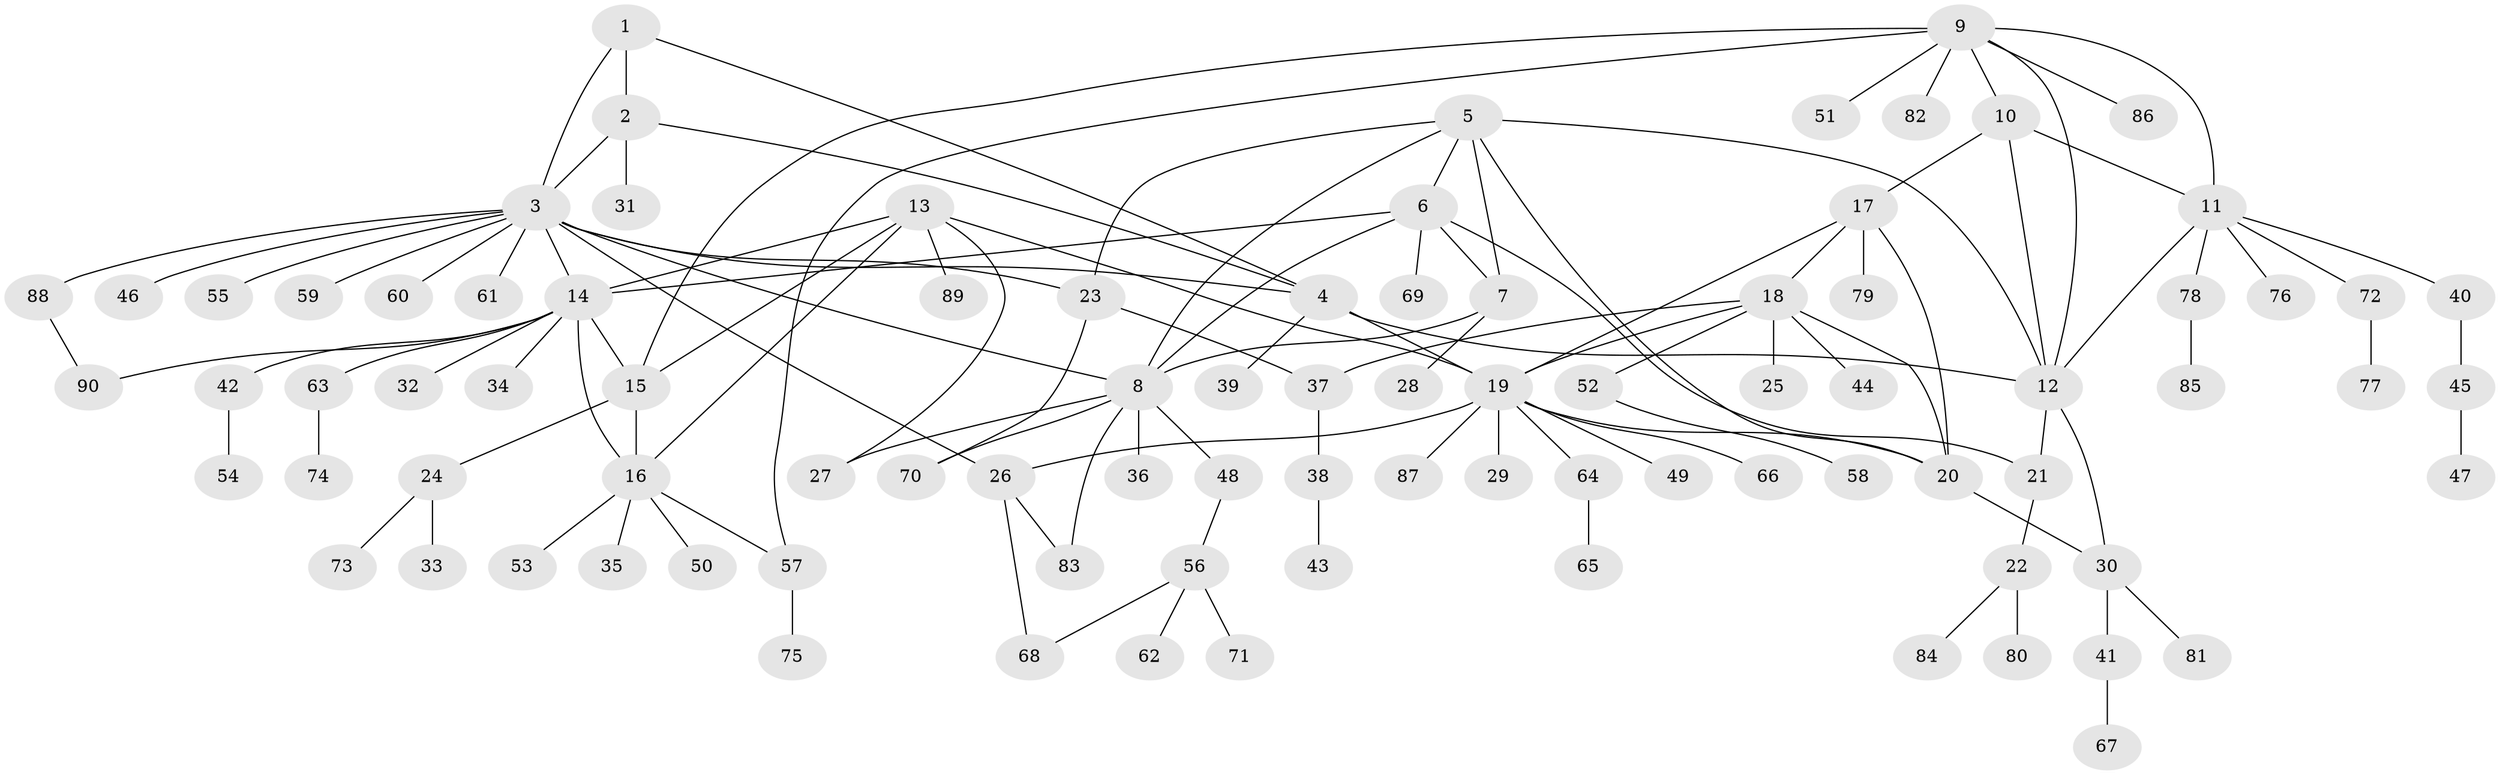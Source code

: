 // coarse degree distribution, {7: 0.14285714285714285, 1: 0.39285714285714285, 3: 0.10714285714285714, 5: 0.07142857142857142, 2: 0.14285714285714285, 8: 0.03571428571428571, 4: 0.03571428571428571, 6: 0.07142857142857142}
// Generated by graph-tools (version 1.1) at 2025/37/03/04/25 23:37:41]
// undirected, 90 vertices, 121 edges
graph export_dot {
  node [color=gray90,style=filled];
  1;
  2;
  3;
  4;
  5;
  6;
  7;
  8;
  9;
  10;
  11;
  12;
  13;
  14;
  15;
  16;
  17;
  18;
  19;
  20;
  21;
  22;
  23;
  24;
  25;
  26;
  27;
  28;
  29;
  30;
  31;
  32;
  33;
  34;
  35;
  36;
  37;
  38;
  39;
  40;
  41;
  42;
  43;
  44;
  45;
  46;
  47;
  48;
  49;
  50;
  51;
  52;
  53;
  54;
  55;
  56;
  57;
  58;
  59;
  60;
  61;
  62;
  63;
  64;
  65;
  66;
  67;
  68;
  69;
  70;
  71;
  72;
  73;
  74;
  75;
  76;
  77;
  78;
  79;
  80;
  81;
  82;
  83;
  84;
  85;
  86;
  87;
  88;
  89;
  90;
  1 -- 2;
  1 -- 3;
  1 -- 4;
  2 -- 3;
  2 -- 4;
  2 -- 31;
  3 -- 4;
  3 -- 8;
  3 -- 14;
  3 -- 23;
  3 -- 26;
  3 -- 46;
  3 -- 55;
  3 -- 59;
  3 -- 60;
  3 -- 61;
  3 -- 88;
  4 -- 12;
  4 -- 19;
  4 -- 39;
  5 -- 6;
  5 -- 7;
  5 -- 8;
  5 -- 12;
  5 -- 20;
  5 -- 23;
  6 -- 7;
  6 -- 8;
  6 -- 14;
  6 -- 21;
  6 -- 69;
  7 -- 8;
  7 -- 28;
  8 -- 27;
  8 -- 36;
  8 -- 48;
  8 -- 70;
  8 -- 83;
  9 -- 10;
  9 -- 11;
  9 -- 12;
  9 -- 15;
  9 -- 51;
  9 -- 57;
  9 -- 82;
  9 -- 86;
  10 -- 11;
  10 -- 12;
  10 -- 17;
  11 -- 12;
  11 -- 40;
  11 -- 72;
  11 -- 76;
  11 -- 78;
  12 -- 21;
  12 -- 30;
  13 -- 14;
  13 -- 15;
  13 -- 16;
  13 -- 19;
  13 -- 27;
  13 -- 89;
  14 -- 15;
  14 -- 16;
  14 -- 32;
  14 -- 34;
  14 -- 42;
  14 -- 63;
  14 -- 90;
  15 -- 16;
  15 -- 24;
  16 -- 35;
  16 -- 50;
  16 -- 53;
  16 -- 57;
  17 -- 18;
  17 -- 19;
  17 -- 20;
  17 -- 79;
  18 -- 19;
  18 -- 20;
  18 -- 25;
  18 -- 37;
  18 -- 44;
  18 -- 52;
  19 -- 20;
  19 -- 26;
  19 -- 29;
  19 -- 49;
  19 -- 64;
  19 -- 66;
  19 -- 87;
  20 -- 30;
  21 -- 22;
  22 -- 80;
  22 -- 84;
  23 -- 37;
  23 -- 70;
  24 -- 33;
  24 -- 73;
  26 -- 68;
  26 -- 83;
  30 -- 41;
  30 -- 81;
  37 -- 38;
  38 -- 43;
  40 -- 45;
  41 -- 67;
  42 -- 54;
  45 -- 47;
  48 -- 56;
  52 -- 58;
  56 -- 62;
  56 -- 68;
  56 -- 71;
  57 -- 75;
  63 -- 74;
  64 -- 65;
  72 -- 77;
  78 -- 85;
  88 -- 90;
}
